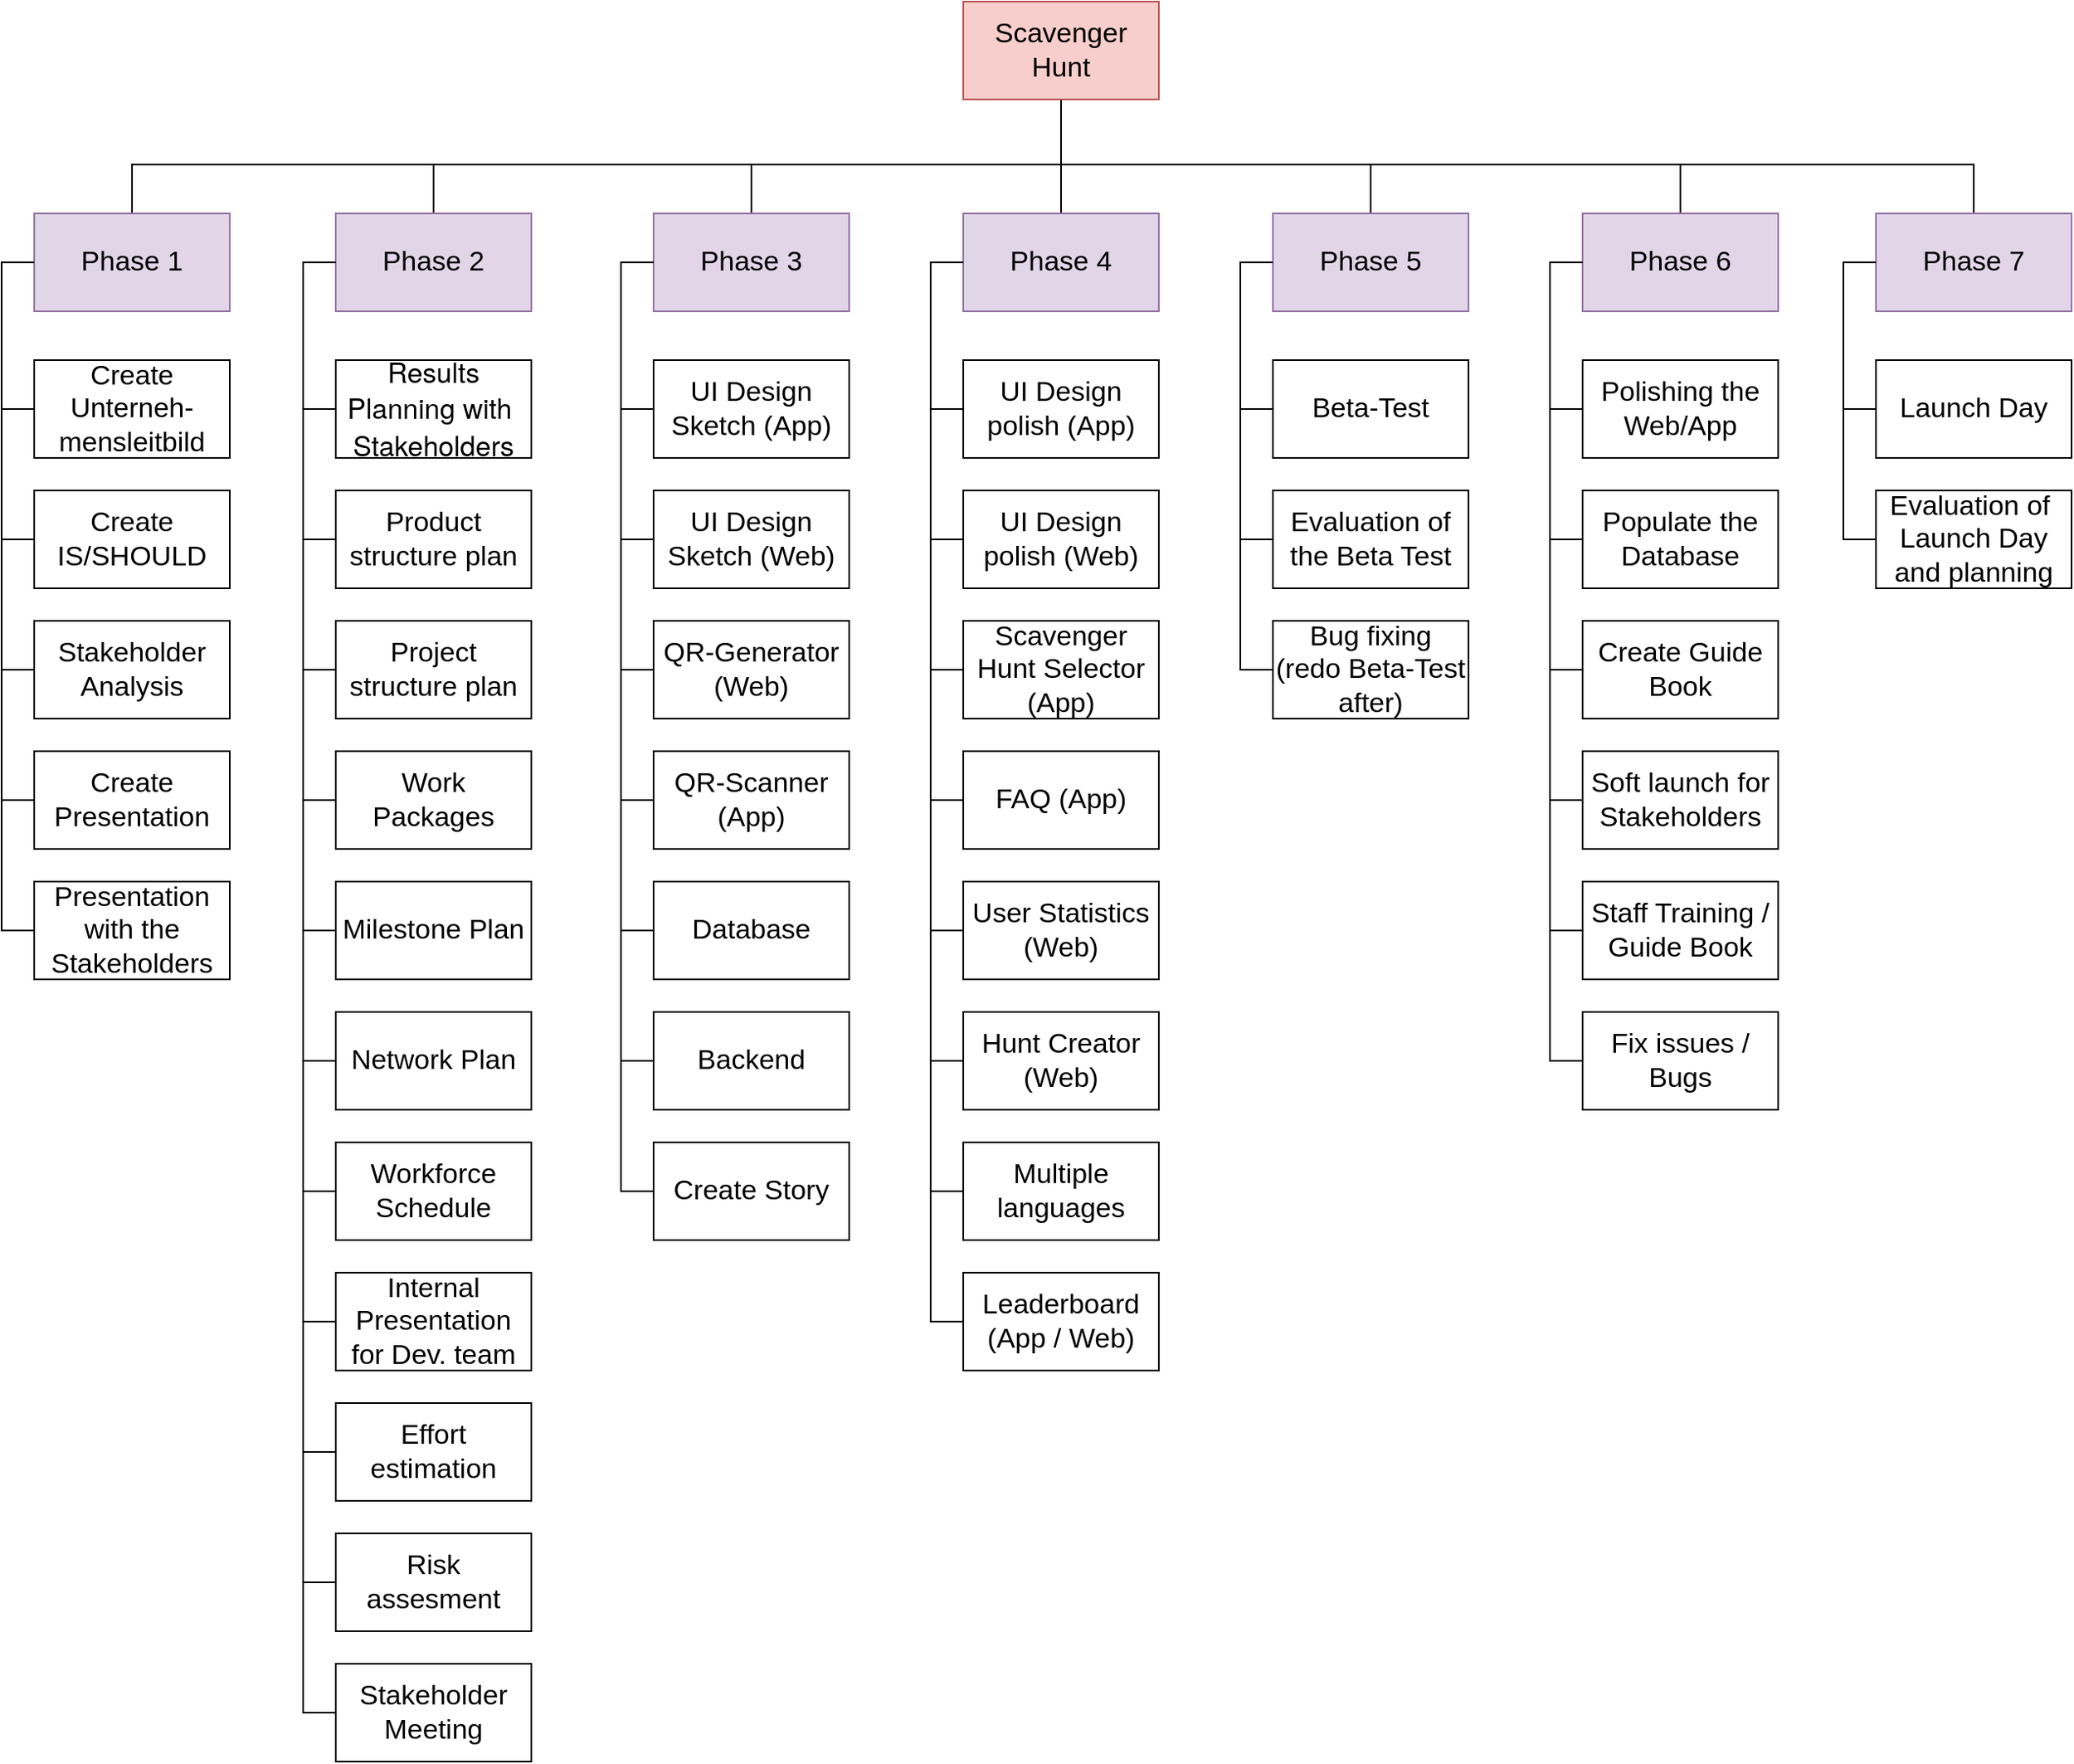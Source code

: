 <mxfile version="13.10.8" type="device"><diagram id="y_QGQ-KRdECx-W2dYV5I" name="Page-1"><mxGraphModel dx="2370" dy="1292" grid="1" gridSize="10" guides="1" tooltips="1" connect="1" arrows="1" fold="1" page="1" pageScale="1" pageWidth="850" pageHeight="1100" math="0" shadow="0"><root><mxCell id="0"/><mxCell id="1" parent="0"/><mxCell id="hXpzW7WSq3Irv0zHrWF4-225" style="edgeStyle=orthogonalEdgeStyle;rounded=0;orthogonalLoop=1;jettySize=auto;html=1;endArrow=none;endFill=0;fontSize=17;" edge="1" parent="1" source="oPkcrEdLXNz5rTJIeoMi-2" target="hXpzW7WSq3Irv0zHrWF4-224"><mxGeometry relative="1" as="geometry"><Array as="points"><mxPoint x="180" y="130"/><mxPoint x="750" y="130"/></Array></mxGeometry></mxCell><mxCell id="oPkcrEdLXNz5rTJIeoMi-2" value="Phase 1" style="rounded=0;whiteSpace=wrap;html=1;fontSize=17;fillColor=#e1d5e7;strokeColor=#9673a6;" parent="1" vertex="1"><mxGeometry x="120" y="160" width="120" height="60" as="geometry"/></mxCell><mxCell id="hXpzW7WSq3Irv0zHrWF4-34" style="edgeStyle=orthogonalEdgeStyle;rounded=0;orthogonalLoop=1;jettySize=auto;html=1;entryX=0;entryY=0.5;entryDx=0;entryDy=0;endArrow=none;endFill=0;fontSize=17;" edge="1" parent="1" source="oPkcrEdLXNz5rTJIeoMi-3" target="oPkcrEdLXNz5rTJIeoMi-2"><mxGeometry relative="1" as="geometry"><Array as="points"><mxPoint x="100" y="280"/><mxPoint x="100" y="190"/></Array></mxGeometry></mxCell><mxCell id="oPkcrEdLXNz5rTJIeoMi-3" value="Create Unterneh-mensleitbild" style="rounded=0;whiteSpace=wrap;html=1;fontSize=17;" parent="1" vertex="1"><mxGeometry x="120" y="250" width="120" height="60" as="geometry"/></mxCell><mxCell id="hXpzW7WSq3Irv0zHrWF4-38" style="edgeStyle=orthogonalEdgeStyle;rounded=0;orthogonalLoop=1;jettySize=auto;html=1;entryX=0;entryY=0.5;entryDx=0;entryDy=0;endArrow=none;endFill=0;fontSize=17;" edge="1" parent="1" source="oPkcrEdLXNz5rTJIeoMi-4" target="oPkcrEdLXNz5rTJIeoMi-3"><mxGeometry relative="1" as="geometry"><Array as="points"><mxPoint x="100" y="360"/><mxPoint x="100" y="280"/></Array></mxGeometry></mxCell><mxCell id="oPkcrEdLXNz5rTJIeoMi-4" value="Create IS/SHOULD" style="rounded=0;whiteSpace=wrap;html=1;fontSize=17;" parent="1" vertex="1"><mxGeometry x="120" y="330" width="120" height="60" as="geometry"/></mxCell><mxCell id="oPkcrEdLXNz5rTJIeoMi-5" value="Stakeholder Analysis" style="rounded=0;whiteSpace=wrap;html=1;fontSize=17;" parent="1" vertex="1"><mxGeometry x="120" y="410" width="120" height="60" as="geometry"/></mxCell><mxCell id="oPkcrEdLXNz5rTJIeoMi-6" value="Create Presentation" style="rounded=0;whiteSpace=wrap;html=1;fontSize=17;" parent="1" vertex="1"><mxGeometry x="120" y="490" width="120" height="60" as="geometry"/></mxCell><mxCell id="hXpzW7WSq3Irv0zHrWF4-226" style="edgeStyle=orthogonalEdgeStyle;rounded=0;orthogonalLoop=1;jettySize=auto;html=1;entryX=0.5;entryY=1;entryDx=0;entryDy=0;endArrow=none;endFill=0;fontSize=17;" edge="1" parent="1" source="oPkcrEdLXNz5rTJIeoMi-18" target="hXpzW7WSq3Irv0zHrWF4-224"><mxGeometry relative="1" as="geometry"><Array as="points"><mxPoint x="365" y="130"/><mxPoint x="750" y="130"/></Array></mxGeometry></mxCell><mxCell id="oPkcrEdLXNz5rTJIeoMi-18" value="Phase 2" style="rounded=0;whiteSpace=wrap;html=1;fontSize=17;fillColor=#e1d5e7;strokeColor=#9673a6;" parent="1" vertex="1"><mxGeometry x="305" y="160" width="120" height="60" as="geometry"/></mxCell><mxCell id="hXpzW7WSq3Irv0zHrWF4-4" value="Presentation with the Stakeholders" style="rounded=0;whiteSpace=wrap;html=1;fontSize=17;" vertex="1" parent="1"><mxGeometry x="120" y="570" width="120" height="60" as="geometry"/></mxCell><mxCell id="hXpzW7WSq3Irv0zHrWF4-8" value="&lt;span style=&quot;background-color: transparent; font-size: 17px;&quot;&gt;&lt;span style=&quot;font-family: &amp;quot;whitney&amp;quot;, &amp;quot;helvetica neue&amp;quot;, &amp;quot;helvetica&amp;quot;, &amp;quot;arial&amp;quot;, sans-serif; font-size: 17px; font-style: normal; font-weight: 400; letter-spacing: normal; text-indent: 0px; text-transform: none; word-spacing: 0px; display: inline; float: none;&quot;&gt;Results Planning with&amp;nbsp; Stakeholders&lt;/span&gt;&lt;/span&gt;" style="rounded=0;whiteSpace=wrap;html=1;fontSize=17;" vertex="1" parent="1"><mxGeometry x="305" y="250" width="120" height="60" as="geometry"/></mxCell><mxCell id="hXpzW7WSq3Irv0zHrWF4-17" value="Product structure plan" style="rounded=0;whiteSpace=wrap;html=1;fontSize=17;" vertex="1" parent="1"><mxGeometry x="305" y="330" width="120" height="60" as="geometry"/></mxCell><mxCell id="hXpzW7WSq3Irv0zHrWF4-19" value="Project structure plan" style="rounded=0;whiteSpace=wrap;html=1;fontSize=17;" vertex="1" parent="1"><mxGeometry x="305" y="410" width="120" height="60" as="geometry"/></mxCell><mxCell id="hXpzW7WSq3Irv0zHrWF4-21" value="&lt;div style=&quot;font-size: 17px;&quot;&gt;Work Packages&lt;/div&gt;" style="rounded=0;whiteSpace=wrap;html=1;fontSize=17;" vertex="1" parent="1"><mxGeometry x="305" y="490" width="120" height="60" as="geometry"/></mxCell><mxCell id="hXpzW7WSq3Irv0zHrWF4-23" value="&lt;div style=&quot;font-size: 17px;&quot;&gt;Milestone Plan&lt;/div&gt;" style="rounded=0;whiteSpace=wrap;html=1;fontSize=17;" vertex="1" parent="1"><mxGeometry x="305" y="570" width="120" height="60" as="geometry"/></mxCell><mxCell id="hXpzW7WSq3Irv0zHrWF4-24" value="Network Plan" style="rounded=0;whiteSpace=wrap;html=1;fontSize=17;" vertex="1" parent="1"><mxGeometry x="305" y="650" width="120" height="60" as="geometry"/></mxCell><mxCell id="hXpzW7WSq3Irv0zHrWF4-25" value="Workforce Schedule" style="rounded=0;whiteSpace=wrap;html=1;fontSize=17;" vertex="1" parent="1"><mxGeometry x="305" y="730" width="120" height="60" as="geometry"/></mxCell><mxCell id="hXpzW7WSq3Irv0zHrWF4-26" value="Internal Presentation for Dev. team" style="rounded=0;whiteSpace=wrap;html=1;fontSize=17;" vertex="1" parent="1"><mxGeometry x="305" y="810" width="120" height="60" as="geometry"/></mxCell><mxCell id="hXpzW7WSq3Irv0zHrWF4-27" value="Effort estimation" style="rounded=0;whiteSpace=wrap;html=1;fontSize=17;" vertex="1" parent="1"><mxGeometry x="305" y="890" width="120" height="60" as="geometry"/></mxCell><mxCell id="hXpzW7WSq3Irv0zHrWF4-28" value="Risk assesment" style="rounded=0;whiteSpace=wrap;html=1;fontSize=17;" vertex="1" parent="1"><mxGeometry x="305" y="970" width="120" height="60" as="geometry"/></mxCell><mxCell id="hXpzW7WSq3Irv0zHrWF4-29" value="Stakeholder Meeting" style="rounded=0;whiteSpace=wrap;html=1;fontSize=17;" vertex="1" parent="1"><mxGeometry x="305" y="1050" width="120" height="60" as="geometry"/></mxCell><mxCell id="hXpzW7WSq3Irv0zHrWF4-39" style="edgeStyle=orthogonalEdgeStyle;rounded=0;orthogonalLoop=1;jettySize=auto;html=1;entryX=0;entryY=0.5;entryDx=0;entryDy=0;endArrow=none;endFill=0;fontSize=17;" edge="1" parent="1"><mxGeometry relative="1" as="geometry"><mxPoint x="120" y="440" as="sourcePoint"/><mxPoint x="120" y="360" as="targetPoint"/><Array as="points"><mxPoint x="100" y="440"/><mxPoint x="100" y="360"/></Array></mxGeometry></mxCell><mxCell id="hXpzW7WSq3Irv0zHrWF4-40" style="edgeStyle=orthogonalEdgeStyle;rounded=0;orthogonalLoop=1;jettySize=auto;html=1;entryX=0;entryY=0.5;entryDx=0;entryDy=0;endArrow=none;endFill=0;fontSize=17;" edge="1" parent="1"><mxGeometry relative="1" as="geometry"><mxPoint x="120" y="520" as="sourcePoint"/><mxPoint x="120" y="440" as="targetPoint"/><Array as="points"><mxPoint x="100" y="520"/><mxPoint x="100" y="440"/></Array></mxGeometry></mxCell><mxCell id="hXpzW7WSq3Irv0zHrWF4-41" style="edgeStyle=orthogonalEdgeStyle;rounded=0;orthogonalLoop=1;jettySize=auto;html=1;entryX=0;entryY=0.5;entryDx=0;entryDy=0;endArrow=none;endFill=0;fontSize=17;" edge="1" parent="1"><mxGeometry relative="1" as="geometry"><mxPoint x="120" y="600" as="sourcePoint"/><mxPoint x="120" y="520" as="targetPoint"/><Array as="points"><mxPoint x="100" y="600"/><mxPoint x="100" y="520"/></Array></mxGeometry></mxCell><mxCell id="hXpzW7WSq3Irv0zHrWF4-42" style="edgeStyle=orthogonalEdgeStyle;rounded=0;orthogonalLoop=1;jettySize=auto;html=1;entryX=0;entryY=0.5;entryDx=0;entryDy=0;endArrow=none;endFill=0;fontSize=17;" edge="1" parent="1"><mxGeometry relative="1" as="geometry"><mxPoint x="305" y="280" as="sourcePoint"/><mxPoint x="305" y="190" as="targetPoint"/><Array as="points"><mxPoint x="285" y="280"/><mxPoint x="285" y="190"/></Array></mxGeometry></mxCell><mxCell id="hXpzW7WSq3Irv0zHrWF4-43" style="edgeStyle=orthogonalEdgeStyle;rounded=0;orthogonalLoop=1;jettySize=auto;html=1;entryX=0;entryY=0.5;entryDx=0;entryDy=0;endArrow=none;endFill=0;fontSize=17;" edge="1" parent="1"><mxGeometry relative="1" as="geometry"><mxPoint x="305" y="360" as="sourcePoint"/><mxPoint x="305" y="280" as="targetPoint"/><Array as="points"><mxPoint x="285" y="360"/><mxPoint x="285" y="280"/></Array></mxGeometry></mxCell><mxCell id="hXpzW7WSq3Irv0zHrWF4-44" style="edgeStyle=orthogonalEdgeStyle;rounded=0;orthogonalLoop=1;jettySize=auto;html=1;entryX=0;entryY=0.5;entryDx=0;entryDy=0;endArrow=none;endFill=0;fontSize=17;" edge="1" parent="1"><mxGeometry relative="1" as="geometry"><mxPoint x="305" y="440" as="sourcePoint"/><mxPoint x="305" y="360" as="targetPoint"/><Array as="points"><mxPoint x="285" y="440"/><mxPoint x="285" y="360"/></Array></mxGeometry></mxCell><mxCell id="hXpzW7WSq3Irv0zHrWF4-45" style="edgeStyle=orthogonalEdgeStyle;rounded=0;orthogonalLoop=1;jettySize=auto;html=1;entryX=0;entryY=0.5;entryDx=0;entryDy=0;endArrow=none;endFill=0;fontSize=17;" edge="1" parent="1"><mxGeometry relative="1" as="geometry"><mxPoint x="305" y="520" as="sourcePoint"/><mxPoint x="305" y="440" as="targetPoint"/><Array as="points"><mxPoint x="285" y="520"/><mxPoint x="285" y="440"/></Array></mxGeometry></mxCell><mxCell id="hXpzW7WSq3Irv0zHrWF4-46" style="edgeStyle=orthogonalEdgeStyle;rounded=0;orthogonalLoop=1;jettySize=auto;html=1;entryX=0;entryY=0.5;entryDx=0;entryDy=0;endArrow=none;endFill=0;fontSize=17;" edge="1" parent="1"><mxGeometry relative="1" as="geometry"><mxPoint x="305" y="600" as="sourcePoint"/><mxPoint x="305" y="520" as="targetPoint"/><Array as="points"><mxPoint x="285" y="600"/><mxPoint x="285" y="520"/></Array></mxGeometry></mxCell><mxCell id="hXpzW7WSq3Irv0zHrWF4-47" style="edgeStyle=orthogonalEdgeStyle;rounded=0;orthogonalLoop=1;jettySize=auto;html=1;entryX=0;entryY=0.5;entryDx=0;entryDy=0;endArrow=none;endFill=0;fontSize=17;" edge="1" parent="1"><mxGeometry relative="1" as="geometry"><mxPoint x="305" y="680" as="sourcePoint"/><mxPoint x="305" y="600" as="targetPoint"/><Array as="points"><mxPoint x="285" y="680"/><mxPoint x="285" y="600"/></Array></mxGeometry></mxCell><mxCell id="hXpzW7WSq3Irv0zHrWF4-48" style="edgeStyle=orthogonalEdgeStyle;rounded=0;orthogonalLoop=1;jettySize=auto;html=1;entryX=0;entryY=0.5;entryDx=0;entryDy=0;endArrow=none;endFill=0;fontSize=17;" edge="1" parent="1"><mxGeometry relative="1" as="geometry"><mxPoint x="305" y="760" as="sourcePoint"/><mxPoint x="305" y="680" as="targetPoint"/><Array as="points"><mxPoint x="285" y="760"/><mxPoint x="285" y="680"/></Array></mxGeometry></mxCell><mxCell id="hXpzW7WSq3Irv0zHrWF4-49" style="edgeStyle=orthogonalEdgeStyle;rounded=0;orthogonalLoop=1;jettySize=auto;html=1;entryX=0;entryY=0.5;entryDx=0;entryDy=0;endArrow=none;endFill=0;fontSize=17;" edge="1" parent="1"><mxGeometry relative="1" as="geometry"><mxPoint x="305" y="840" as="sourcePoint"/><mxPoint x="305" y="760" as="targetPoint"/><Array as="points"><mxPoint x="285" y="840"/><mxPoint x="285" y="760"/></Array></mxGeometry></mxCell><mxCell id="hXpzW7WSq3Irv0zHrWF4-50" style="edgeStyle=orthogonalEdgeStyle;rounded=0;orthogonalLoop=1;jettySize=auto;html=1;entryX=0;entryY=0.5;entryDx=0;entryDy=0;endArrow=none;endFill=0;fontSize=17;" edge="1" parent="1"><mxGeometry relative="1" as="geometry"><mxPoint x="305" y="920" as="sourcePoint"/><mxPoint x="305" y="840" as="targetPoint"/><Array as="points"><mxPoint x="285" y="920"/><mxPoint x="285" y="840"/></Array></mxGeometry></mxCell><mxCell id="hXpzW7WSq3Irv0zHrWF4-51" style="edgeStyle=orthogonalEdgeStyle;rounded=0;orthogonalLoop=1;jettySize=auto;html=1;entryX=0;entryY=0.5;entryDx=0;entryDy=0;endArrow=none;endFill=0;fontSize=17;" edge="1" parent="1"><mxGeometry relative="1" as="geometry"><mxPoint x="305" y="1000" as="sourcePoint"/><mxPoint x="305" y="920" as="targetPoint"/><Array as="points"><mxPoint x="285" y="1000"/><mxPoint x="285" y="920"/></Array></mxGeometry></mxCell><mxCell id="hXpzW7WSq3Irv0zHrWF4-52" style="edgeStyle=orthogonalEdgeStyle;rounded=0;orthogonalLoop=1;jettySize=auto;html=1;entryX=0;entryY=0.5;entryDx=0;entryDy=0;endArrow=none;endFill=0;fontSize=17;" edge="1" parent="1"><mxGeometry relative="1" as="geometry"><mxPoint x="305" y="1080" as="sourcePoint"/><mxPoint x="305" y="1000" as="targetPoint"/><Array as="points"><mxPoint x="285" y="1080"/><mxPoint x="285" y="1000"/></Array></mxGeometry></mxCell><mxCell id="hXpzW7WSq3Irv0zHrWF4-227" style="edgeStyle=orthogonalEdgeStyle;rounded=0;orthogonalLoop=1;jettySize=auto;html=1;entryX=0.5;entryY=1;entryDx=0;entryDy=0;endArrow=none;endFill=0;fontSize=17;" edge="1" parent="1" source="hXpzW7WSq3Irv0zHrWF4-76" target="hXpzW7WSq3Irv0zHrWF4-224"><mxGeometry relative="1" as="geometry"><Array as="points"><mxPoint x="560" y="130"/><mxPoint x="750" y="130"/></Array></mxGeometry></mxCell><mxCell id="hXpzW7WSq3Irv0zHrWF4-76" value="Phase 3" style="rounded=0;whiteSpace=wrap;html=1;fontSize=17;fillColor=#e1d5e7;strokeColor=#9673a6;" vertex="1" parent="1"><mxGeometry x="500" y="160" width="120" height="60" as="geometry"/></mxCell><mxCell id="hXpzW7WSq3Irv0zHrWF4-77" value="UI Design Sketch (App)" style="rounded=0;whiteSpace=wrap;html=1;fontSize=17;" vertex="1" parent="1"><mxGeometry x="500" y="250" width="120" height="60" as="geometry"/></mxCell><mxCell id="hXpzW7WSq3Irv0zHrWF4-78" value="UI Design Sketch (Web)" style="rounded=0;whiteSpace=wrap;html=1;fontSize=17;" vertex="1" parent="1"><mxGeometry x="500" y="330" width="120" height="60" as="geometry"/></mxCell><mxCell id="hXpzW7WSq3Irv0zHrWF4-79" value="QR-Generator (Web)" style="rounded=0;whiteSpace=wrap;html=1;fontSize=17;" vertex="1" parent="1"><mxGeometry x="500" y="410" width="120" height="60" as="geometry"/></mxCell><mxCell id="hXpzW7WSq3Irv0zHrWF4-80" value="QR-Scanner (App)" style="rounded=0;whiteSpace=wrap;html=1;fontSize=17;" vertex="1" parent="1"><mxGeometry x="500" y="490" width="120" height="60" as="geometry"/></mxCell><mxCell id="hXpzW7WSq3Irv0zHrWF4-81" value="Database" style="rounded=0;whiteSpace=wrap;html=1;fontSize=17;" vertex="1" parent="1"><mxGeometry x="500" y="570" width="120" height="60" as="geometry"/></mxCell><mxCell id="hXpzW7WSq3Irv0zHrWF4-82" value="Backend" style="rounded=0;whiteSpace=wrap;html=1;fontSize=17;" vertex="1" parent="1"><mxGeometry x="500" y="650" width="120" height="60" as="geometry"/></mxCell><mxCell id="hXpzW7WSq3Irv0zHrWF4-83" value="Create Story" style="rounded=0;whiteSpace=wrap;html=1;fontSize=17;" vertex="1" parent="1"><mxGeometry x="500" y="730" width="120" height="60" as="geometry"/></mxCell><mxCell id="hXpzW7WSq3Irv0zHrWF4-88" style="edgeStyle=orthogonalEdgeStyle;rounded=0;orthogonalLoop=1;jettySize=auto;html=1;entryX=0;entryY=0.5;entryDx=0;entryDy=0;endArrow=none;endFill=0;fontSize=17;" edge="1" parent="1"><mxGeometry relative="1" as="geometry"><mxPoint x="500" y="280" as="sourcePoint"/><mxPoint x="500" y="190" as="targetPoint"/><Array as="points"><mxPoint x="480" y="280"/><mxPoint x="480" y="190"/></Array></mxGeometry></mxCell><mxCell id="hXpzW7WSq3Irv0zHrWF4-89" style="edgeStyle=orthogonalEdgeStyle;rounded=0;orthogonalLoop=1;jettySize=auto;html=1;entryX=0;entryY=0.5;entryDx=0;entryDy=0;endArrow=none;endFill=0;fontSize=17;" edge="1" parent="1"><mxGeometry relative="1" as="geometry"><mxPoint x="500" y="360" as="sourcePoint"/><mxPoint x="500" y="280" as="targetPoint"/><Array as="points"><mxPoint x="480" y="360"/><mxPoint x="480" y="280"/></Array></mxGeometry></mxCell><mxCell id="hXpzW7WSq3Irv0zHrWF4-90" style="edgeStyle=orthogonalEdgeStyle;rounded=0;orthogonalLoop=1;jettySize=auto;html=1;entryX=0;entryY=0.5;entryDx=0;entryDy=0;endArrow=none;endFill=0;fontSize=17;" edge="1" parent="1"><mxGeometry relative="1" as="geometry"><mxPoint x="500" y="440" as="sourcePoint"/><mxPoint x="500" y="360" as="targetPoint"/><Array as="points"><mxPoint x="480" y="440"/><mxPoint x="480" y="360"/></Array></mxGeometry></mxCell><mxCell id="hXpzW7WSq3Irv0zHrWF4-91" style="edgeStyle=orthogonalEdgeStyle;rounded=0;orthogonalLoop=1;jettySize=auto;html=1;entryX=0;entryY=0.5;entryDx=0;entryDy=0;endArrow=none;endFill=0;fontSize=17;" edge="1" parent="1"><mxGeometry relative="1" as="geometry"><mxPoint x="500" y="520" as="sourcePoint"/><mxPoint x="500" y="440" as="targetPoint"/><Array as="points"><mxPoint x="480" y="520"/><mxPoint x="480" y="440"/></Array></mxGeometry></mxCell><mxCell id="hXpzW7WSq3Irv0zHrWF4-92" style="edgeStyle=orthogonalEdgeStyle;rounded=0;orthogonalLoop=1;jettySize=auto;html=1;entryX=0;entryY=0.5;entryDx=0;entryDy=0;endArrow=none;endFill=0;fontSize=17;" edge="1" parent="1"><mxGeometry relative="1" as="geometry"><mxPoint x="500" y="600" as="sourcePoint"/><mxPoint x="500" y="520" as="targetPoint"/><Array as="points"><mxPoint x="480" y="600"/><mxPoint x="480" y="520"/></Array></mxGeometry></mxCell><mxCell id="hXpzW7WSq3Irv0zHrWF4-93" style="edgeStyle=orthogonalEdgeStyle;rounded=0;orthogonalLoop=1;jettySize=auto;html=1;entryX=0;entryY=0.5;entryDx=0;entryDy=0;endArrow=none;endFill=0;fontSize=17;" edge="1" parent="1"><mxGeometry relative="1" as="geometry"><mxPoint x="500" y="680" as="sourcePoint"/><mxPoint x="500" y="600" as="targetPoint"/><Array as="points"><mxPoint x="480" y="680"/><mxPoint x="480" y="600"/></Array></mxGeometry></mxCell><mxCell id="hXpzW7WSq3Irv0zHrWF4-94" style="edgeStyle=orthogonalEdgeStyle;rounded=0;orthogonalLoop=1;jettySize=auto;html=1;entryX=0;entryY=0.5;entryDx=0;entryDy=0;endArrow=none;endFill=0;fontSize=17;" edge="1" parent="1"><mxGeometry relative="1" as="geometry"><mxPoint x="500" y="760" as="sourcePoint"/><mxPoint x="500" y="680" as="targetPoint"/><Array as="points"><mxPoint x="480" y="760"/><mxPoint x="480" y="680"/></Array></mxGeometry></mxCell><mxCell id="hXpzW7WSq3Irv0zHrWF4-228" style="edgeStyle=orthogonalEdgeStyle;rounded=0;orthogonalLoop=1;jettySize=auto;html=1;entryX=0.5;entryY=1;entryDx=0;entryDy=0;endArrow=none;endFill=0;fontSize=17;" edge="1" parent="1" source="hXpzW7WSq3Irv0zHrWF4-129" target="hXpzW7WSq3Irv0zHrWF4-224"><mxGeometry relative="1" as="geometry"/></mxCell><mxCell id="hXpzW7WSq3Irv0zHrWF4-129" value="&lt;div style=&quot;font-size: 17px;&quot;&gt;Phase 4&lt;/div&gt;" style="rounded=0;whiteSpace=wrap;html=1;fontSize=17;fillColor=#e1d5e7;strokeColor=#9673a6;" vertex="1" parent="1"><mxGeometry x="690" y="160" width="120" height="60" as="geometry"/></mxCell><mxCell id="hXpzW7WSq3Irv0zHrWF4-130" value="UI Design polish (App)" style="rounded=0;whiteSpace=wrap;html=1;fontSize=17;" vertex="1" parent="1"><mxGeometry x="690" y="250" width="120" height="60" as="geometry"/></mxCell><mxCell id="hXpzW7WSq3Irv0zHrWF4-131" value="UI Design polish (Web)" style="rounded=0;whiteSpace=wrap;html=1;fontSize=17;" vertex="1" parent="1"><mxGeometry x="690" y="330" width="120" height="60" as="geometry"/></mxCell><mxCell id="hXpzW7WSq3Irv0zHrWF4-132" value="Scavenger Hunt Selector (App)" style="rounded=0;whiteSpace=wrap;html=1;fontSize=17;" vertex="1" parent="1"><mxGeometry x="690" y="410" width="120" height="60" as="geometry"/></mxCell><mxCell id="hXpzW7WSq3Irv0zHrWF4-133" value="FAQ (App)" style="rounded=0;whiteSpace=wrap;html=1;fontSize=17;" vertex="1" parent="1"><mxGeometry x="690" y="490" width="120" height="60" as="geometry"/></mxCell><mxCell id="hXpzW7WSq3Irv0zHrWF4-134" value="User Statistics (Web)" style="rounded=0;whiteSpace=wrap;html=1;fontSize=17;" vertex="1" parent="1"><mxGeometry x="690" y="570" width="120" height="60" as="geometry"/></mxCell><mxCell id="hXpzW7WSq3Irv0zHrWF4-135" value="Hunt Creator (Web)" style="rounded=0;whiteSpace=wrap;html=1;fontSize=17;" vertex="1" parent="1"><mxGeometry x="690" y="650" width="120" height="60" as="geometry"/></mxCell><mxCell id="hXpzW7WSq3Irv0zHrWF4-136" value="Multiple languages" style="rounded=0;whiteSpace=wrap;html=1;fontSize=17;" vertex="1" parent="1"><mxGeometry x="690" y="730" width="120" height="60" as="geometry"/></mxCell><mxCell id="hXpzW7WSq3Irv0zHrWF4-137" value="Leaderboard (App / Web)" style="rounded=0;whiteSpace=wrap;html=1;fontSize=17;" vertex="1" parent="1"><mxGeometry x="690" y="810" width="120" height="60" as="geometry"/></mxCell><mxCell id="hXpzW7WSq3Irv0zHrWF4-141" style="edgeStyle=orthogonalEdgeStyle;rounded=0;orthogonalLoop=1;jettySize=auto;html=1;entryX=0;entryY=0.5;entryDx=0;entryDy=0;endArrow=none;endFill=0;fontSize=17;" edge="1" parent="1"><mxGeometry relative="1" as="geometry"><mxPoint x="690" y="280" as="sourcePoint"/><mxPoint x="690" y="190" as="targetPoint"/><Array as="points"><mxPoint x="670" y="280"/><mxPoint x="670" y="190"/></Array></mxGeometry></mxCell><mxCell id="hXpzW7WSq3Irv0zHrWF4-142" style="edgeStyle=orthogonalEdgeStyle;rounded=0;orthogonalLoop=1;jettySize=auto;html=1;entryX=0;entryY=0.5;entryDx=0;entryDy=0;endArrow=none;endFill=0;fontSize=17;" edge="1" parent="1"><mxGeometry relative="1" as="geometry"><mxPoint x="690" y="360" as="sourcePoint"/><mxPoint x="690" y="280" as="targetPoint"/><Array as="points"><mxPoint x="670" y="360"/><mxPoint x="670" y="280"/></Array></mxGeometry></mxCell><mxCell id="hXpzW7WSq3Irv0zHrWF4-143" style="edgeStyle=orthogonalEdgeStyle;rounded=0;orthogonalLoop=1;jettySize=auto;html=1;entryX=0;entryY=0.5;entryDx=0;entryDy=0;endArrow=none;endFill=0;fontSize=17;" edge="1" parent="1"><mxGeometry relative="1" as="geometry"><mxPoint x="690" y="440" as="sourcePoint"/><mxPoint x="690" y="360" as="targetPoint"/><Array as="points"><mxPoint x="670" y="440"/><mxPoint x="670" y="360"/></Array></mxGeometry></mxCell><mxCell id="hXpzW7WSq3Irv0zHrWF4-144" style="edgeStyle=orthogonalEdgeStyle;rounded=0;orthogonalLoop=1;jettySize=auto;html=1;entryX=0;entryY=0.5;entryDx=0;entryDy=0;endArrow=none;endFill=0;fontSize=17;" edge="1" parent="1"><mxGeometry relative="1" as="geometry"><mxPoint x="690" y="520" as="sourcePoint"/><mxPoint x="690" y="440" as="targetPoint"/><Array as="points"><mxPoint x="670" y="520"/><mxPoint x="670" y="440"/></Array></mxGeometry></mxCell><mxCell id="hXpzW7WSq3Irv0zHrWF4-145" style="edgeStyle=orthogonalEdgeStyle;rounded=0;orthogonalLoop=1;jettySize=auto;html=1;entryX=0;entryY=0.5;entryDx=0;entryDy=0;endArrow=none;endFill=0;fontSize=17;" edge="1" parent="1"><mxGeometry relative="1" as="geometry"><mxPoint x="690" y="600" as="sourcePoint"/><mxPoint x="690" y="520" as="targetPoint"/><Array as="points"><mxPoint x="670" y="600"/><mxPoint x="670" y="520"/></Array></mxGeometry></mxCell><mxCell id="hXpzW7WSq3Irv0zHrWF4-146" style="edgeStyle=orthogonalEdgeStyle;rounded=0;orthogonalLoop=1;jettySize=auto;html=1;entryX=0;entryY=0.5;entryDx=0;entryDy=0;endArrow=none;endFill=0;fontSize=17;" edge="1" parent="1"><mxGeometry relative="1" as="geometry"><mxPoint x="690" y="680" as="sourcePoint"/><mxPoint x="690" y="600" as="targetPoint"/><Array as="points"><mxPoint x="670" y="680"/><mxPoint x="670" y="600"/></Array></mxGeometry></mxCell><mxCell id="hXpzW7WSq3Irv0zHrWF4-147" style="edgeStyle=orthogonalEdgeStyle;rounded=0;orthogonalLoop=1;jettySize=auto;html=1;entryX=0;entryY=0.5;entryDx=0;entryDy=0;endArrow=none;endFill=0;fontSize=17;" edge="1" parent="1"><mxGeometry relative="1" as="geometry"><mxPoint x="690" y="760.0" as="sourcePoint"/><mxPoint x="690" y="680" as="targetPoint"/><Array as="points"><mxPoint x="670" y="760"/><mxPoint x="670" y="680"/></Array></mxGeometry></mxCell><mxCell id="hXpzW7WSq3Irv0zHrWF4-148" style="edgeStyle=orthogonalEdgeStyle;rounded=0;orthogonalLoop=1;jettySize=auto;html=1;entryX=0;entryY=0.5;entryDx=0;entryDy=0;endArrow=none;endFill=0;fontSize=17;" edge="1" parent="1"><mxGeometry relative="1" as="geometry"><mxPoint x="690" y="840.0" as="sourcePoint"/><mxPoint x="690" y="760.0" as="targetPoint"/><Array as="points"><mxPoint x="670" y="840"/><mxPoint x="670" y="760"/></Array></mxGeometry></mxCell><mxCell id="hXpzW7WSq3Irv0zHrWF4-230" style="edgeStyle=orthogonalEdgeStyle;rounded=0;orthogonalLoop=1;jettySize=auto;html=1;endArrow=none;endFill=0;fontSize=17;" edge="1" parent="1" source="hXpzW7WSq3Irv0zHrWF4-152" target="hXpzW7WSq3Irv0zHrWF4-224"><mxGeometry relative="1" as="geometry"><Array as="points"><mxPoint x="940" y="130"/><mxPoint x="750" y="130"/></Array></mxGeometry></mxCell><mxCell id="hXpzW7WSq3Irv0zHrWF4-152" value="Phase 5" style="rounded=0;whiteSpace=wrap;html=1;fontSize=17;fillColor=#e1d5e7;strokeColor=#9673a6;" vertex="1" parent="1"><mxGeometry x="880" y="160" width="120" height="60" as="geometry"/></mxCell><mxCell id="hXpzW7WSq3Irv0zHrWF4-153" value="Beta-Test " style="rounded=0;whiteSpace=wrap;html=1;fontSize=17;" vertex="1" parent="1"><mxGeometry x="880" y="250" width="120" height="60" as="geometry"/></mxCell><mxCell id="hXpzW7WSq3Irv0zHrWF4-154" value="Evaluation of the Beta Test" style="rounded=0;whiteSpace=wrap;html=1;fontSize=17;" vertex="1" parent="1"><mxGeometry x="880" y="330" width="120" height="60" as="geometry"/></mxCell><mxCell id="hXpzW7WSq3Irv0zHrWF4-155" value="Bug fixing (redo Beta-Test after)" style="rounded=0;whiteSpace=wrap;html=1;fontSize=17;" vertex="1" parent="1"><mxGeometry x="880" y="410" width="120" height="60" as="geometry"/></mxCell><mxCell id="hXpzW7WSq3Irv0zHrWF4-164" style="edgeStyle=orthogonalEdgeStyle;rounded=0;orthogonalLoop=1;jettySize=auto;html=1;entryX=0;entryY=0.5;entryDx=0;entryDy=0;endArrow=none;endFill=0;fontSize=17;" edge="1" parent="1"><mxGeometry relative="1" as="geometry"><mxPoint x="880" y="280" as="sourcePoint"/><mxPoint x="880" y="190" as="targetPoint"/><Array as="points"><mxPoint x="860" y="280"/><mxPoint x="860" y="190"/></Array></mxGeometry></mxCell><mxCell id="hXpzW7WSq3Irv0zHrWF4-165" style="edgeStyle=orthogonalEdgeStyle;rounded=0;orthogonalLoop=1;jettySize=auto;html=1;entryX=0;entryY=0.5;entryDx=0;entryDy=0;endArrow=none;endFill=0;fontSize=17;" edge="1" parent="1"><mxGeometry relative="1" as="geometry"><mxPoint x="880" y="360" as="sourcePoint"/><mxPoint x="880" y="280" as="targetPoint"/><Array as="points"><mxPoint x="860" y="360"/><mxPoint x="860" y="280"/></Array></mxGeometry></mxCell><mxCell id="hXpzW7WSq3Irv0zHrWF4-166" style="edgeStyle=orthogonalEdgeStyle;rounded=0;orthogonalLoop=1;jettySize=auto;html=1;entryX=0;entryY=0.5;entryDx=0;entryDy=0;endArrow=none;endFill=0;fontSize=17;" edge="1" parent="1"><mxGeometry relative="1" as="geometry"><mxPoint x="880" y="440" as="sourcePoint"/><mxPoint x="880" y="360" as="targetPoint"/><Array as="points"><mxPoint x="860" y="440"/><mxPoint x="860" y="360"/></Array></mxGeometry></mxCell><mxCell id="hXpzW7WSq3Irv0zHrWF4-231" style="edgeStyle=orthogonalEdgeStyle;rounded=0;orthogonalLoop=1;jettySize=auto;html=1;entryX=0.5;entryY=1;entryDx=0;entryDy=0;endArrow=none;endFill=0;fontSize=17;" edge="1" parent="1" source="hXpzW7WSq3Irv0zHrWF4-175" target="hXpzW7WSq3Irv0zHrWF4-224"><mxGeometry relative="1" as="geometry"><Array as="points"><mxPoint x="1130" y="130"/><mxPoint x="750" y="130"/></Array></mxGeometry></mxCell><mxCell id="hXpzW7WSq3Irv0zHrWF4-175" value="Phase 6" style="rounded=0;whiteSpace=wrap;html=1;fontSize=17;fillColor=#e1d5e7;strokeColor=#9673a6;" vertex="1" parent="1"><mxGeometry x="1070" y="160" width="120" height="60" as="geometry"/></mxCell><mxCell id="hXpzW7WSq3Irv0zHrWF4-176" value="Polishing the Web/App" style="rounded=0;whiteSpace=wrap;html=1;fontSize=17;" vertex="1" parent="1"><mxGeometry x="1070" y="250" width="120" height="60" as="geometry"/></mxCell><mxCell id="hXpzW7WSq3Irv0zHrWF4-177" value="Populate the Database" style="rounded=0;whiteSpace=wrap;html=1;fontSize=17;" vertex="1" parent="1"><mxGeometry x="1070" y="330" width="120" height="60" as="geometry"/></mxCell><mxCell id="hXpzW7WSq3Irv0zHrWF4-178" value="Create Guide Book" style="rounded=0;whiteSpace=wrap;html=1;fontSize=17;" vertex="1" parent="1"><mxGeometry x="1070" y="410" width="120" height="60" as="geometry"/></mxCell><mxCell id="hXpzW7WSq3Irv0zHrWF4-179" value="Soft launch for Stakeholders" style="rounded=0;whiteSpace=wrap;html=1;fontSize=17;" vertex="1" parent="1"><mxGeometry x="1070" y="490" width="120" height="60" as="geometry"/></mxCell><mxCell id="hXpzW7WSq3Irv0zHrWF4-180" value="Staff Training / Guide Book" style="rounded=0;whiteSpace=wrap;html=1;fontSize=17;" vertex="1" parent="1"><mxGeometry x="1070" y="570" width="120" height="60" as="geometry"/></mxCell><mxCell id="hXpzW7WSq3Irv0zHrWF4-181" value="Fix issues / Bugs" style="rounded=0;whiteSpace=wrap;html=1;fontSize=17;" vertex="1" parent="1"><mxGeometry x="1070" y="650" width="120" height="60" as="geometry"/></mxCell><mxCell id="hXpzW7WSq3Irv0zHrWF4-187" style="edgeStyle=orthogonalEdgeStyle;rounded=0;orthogonalLoop=1;jettySize=auto;html=1;entryX=0;entryY=0.5;entryDx=0;entryDy=0;endArrow=none;endFill=0;fontSize=17;" edge="1" parent="1"><mxGeometry relative="1" as="geometry"><mxPoint x="1070" y="280" as="sourcePoint"/><mxPoint x="1070" y="190" as="targetPoint"/><Array as="points"><mxPoint x="1050" y="280"/><mxPoint x="1050" y="190"/></Array></mxGeometry></mxCell><mxCell id="hXpzW7WSq3Irv0zHrWF4-188" style="edgeStyle=orthogonalEdgeStyle;rounded=0;orthogonalLoop=1;jettySize=auto;html=1;entryX=0;entryY=0.5;entryDx=0;entryDy=0;endArrow=none;endFill=0;fontSize=17;" edge="1" parent="1"><mxGeometry relative="1" as="geometry"><mxPoint x="1070" y="360" as="sourcePoint"/><mxPoint x="1070" y="280" as="targetPoint"/><Array as="points"><mxPoint x="1050" y="360"/><mxPoint x="1050" y="280"/></Array></mxGeometry></mxCell><mxCell id="hXpzW7WSq3Irv0zHrWF4-189" style="edgeStyle=orthogonalEdgeStyle;rounded=0;orthogonalLoop=1;jettySize=auto;html=1;entryX=0;entryY=0.5;entryDx=0;entryDy=0;endArrow=none;endFill=0;fontSize=17;" edge="1" parent="1"><mxGeometry relative="1" as="geometry"><mxPoint x="1070" y="440" as="sourcePoint"/><mxPoint x="1070" y="360" as="targetPoint"/><Array as="points"><mxPoint x="1050" y="440"/><mxPoint x="1050" y="360"/></Array></mxGeometry></mxCell><mxCell id="hXpzW7WSq3Irv0zHrWF4-190" style="edgeStyle=orthogonalEdgeStyle;rounded=0;orthogonalLoop=1;jettySize=auto;html=1;entryX=0;entryY=0.5;entryDx=0;entryDy=0;endArrow=none;endFill=0;fontSize=17;" edge="1" parent="1"><mxGeometry relative="1" as="geometry"><mxPoint x="1070" y="520" as="sourcePoint"/><mxPoint x="1070" y="440" as="targetPoint"/><Array as="points"><mxPoint x="1050" y="520"/><mxPoint x="1050" y="440"/></Array></mxGeometry></mxCell><mxCell id="hXpzW7WSq3Irv0zHrWF4-191" style="edgeStyle=orthogonalEdgeStyle;rounded=0;orthogonalLoop=1;jettySize=auto;html=1;entryX=0;entryY=0.5;entryDx=0;entryDy=0;endArrow=none;endFill=0;fontSize=17;" edge="1" parent="1"><mxGeometry relative="1" as="geometry"><mxPoint x="1070" y="600" as="sourcePoint"/><mxPoint x="1070" y="520" as="targetPoint"/><Array as="points"><mxPoint x="1050" y="600"/><mxPoint x="1050" y="520"/></Array></mxGeometry></mxCell><mxCell id="hXpzW7WSq3Irv0zHrWF4-192" style="edgeStyle=orthogonalEdgeStyle;rounded=0;orthogonalLoop=1;jettySize=auto;html=1;entryX=0;entryY=0.5;entryDx=0;entryDy=0;endArrow=none;endFill=0;fontSize=17;" edge="1" parent="1"><mxGeometry relative="1" as="geometry"><mxPoint x="1070" y="680" as="sourcePoint"/><mxPoint x="1070" y="600" as="targetPoint"/><Array as="points"><mxPoint x="1050" y="680"/><mxPoint x="1050" y="600"/></Array></mxGeometry></mxCell><mxCell id="hXpzW7WSq3Irv0zHrWF4-232" style="edgeStyle=orthogonalEdgeStyle;rounded=0;orthogonalLoop=1;jettySize=auto;html=1;entryX=0.5;entryY=1;entryDx=0;entryDy=0;endArrow=none;endFill=0;fontSize=17;" edge="1" parent="1" source="hXpzW7WSq3Irv0zHrWF4-199" target="hXpzW7WSq3Irv0zHrWF4-224"><mxGeometry relative="1" as="geometry"><Array as="points"><mxPoint x="1310" y="130"/><mxPoint x="750" y="130"/></Array></mxGeometry></mxCell><mxCell id="hXpzW7WSq3Irv0zHrWF4-199" value="Phase 7" style="rounded=0;whiteSpace=wrap;html=1;fontSize=17;fillColor=#e1d5e7;strokeColor=#9673a6;" vertex="1" parent="1"><mxGeometry x="1250" y="160" width="120" height="60" as="geometry"/></mxCell><mxCell id="hXpzW7WSq3Irv0zHrWF4-200" value="Launch Day" style="rounded=0;whiteSpace=wrap;html=1;fontSize=17;" vertex="1" parent="1"><mxGeometry x="1250" y="250" width="120" height="60" as="geometry"/></mxCell><mxCell id="hXpzW7WSq3Irv0zHrWF4-201" value="Evaluation of&amp;nbsp; Launch Day and planning" style="rounded=0;whiteSpace=wrap;html=1;fontSize=17;" vertex="1" parent="1"><mxGeometry x="1250" y="330" width="120" height="60" as="geometry"/></mxCell><mxCell id="hXpzW7WSq3Irv0zHrWF4-211" style="edgeStyle=orthogonalEdgeStyle;rounded=0;orthogonalLoop=1;jettySize=auto;html=1;entryX=0;entryY=0.5;entryDx=0;entryDy=0;endArrow=none;endFill=0;fontSize=17;" edge="1" parent="1"><mxGeometry relative="1" as="geometry"><mxPoint x="1250" y="280" as="sourcePoint"/><mxPoint x="1250" y="190" as="targetPoint"/><Array as="points"><mxPoint x="1230" y="280"/><mxPoint x="1230" y="190"/></Array></mxGeometry></mxCell><mxCell id="hXpzW7WSq3Irv0zHrWF4-212" style="edgeStyle=orthogonalEdgeStyle;rounded=0;orthogonalLoop=1;jettySize=auto;html=1;entryX=0;entryY=0.5;entryDx=0;entryDy=0;endArrow=none;endFill=0;fontSize=17;" edge="1" parent="1"><mxGeometry relative="1" as="geometry"><mxPoint x="1250" y="360" as="sourcePoint"/><mxPoint x="1250" y="280" as="targetPoint"/><Array as="points"><mxPoint x="1230" y="360"/><mxPoint x="1230" y="280"/></Array></mxGeometry></mxCell><mxCell id="hXpzW7WSq3Irv0zHrWF4-224" value="Scavenger Hunt" style="rounded=0;whiteSpace=wrap;html=1;fontSize=17;fillColor=#f8cecc;strokeColor=#b85450;" vertex="1" parent="1"><mxGeometry x="690" y="30" width="120" height="60" as="geometry"/></mxCell></root></mxGraphModel></diagram></mxfile>